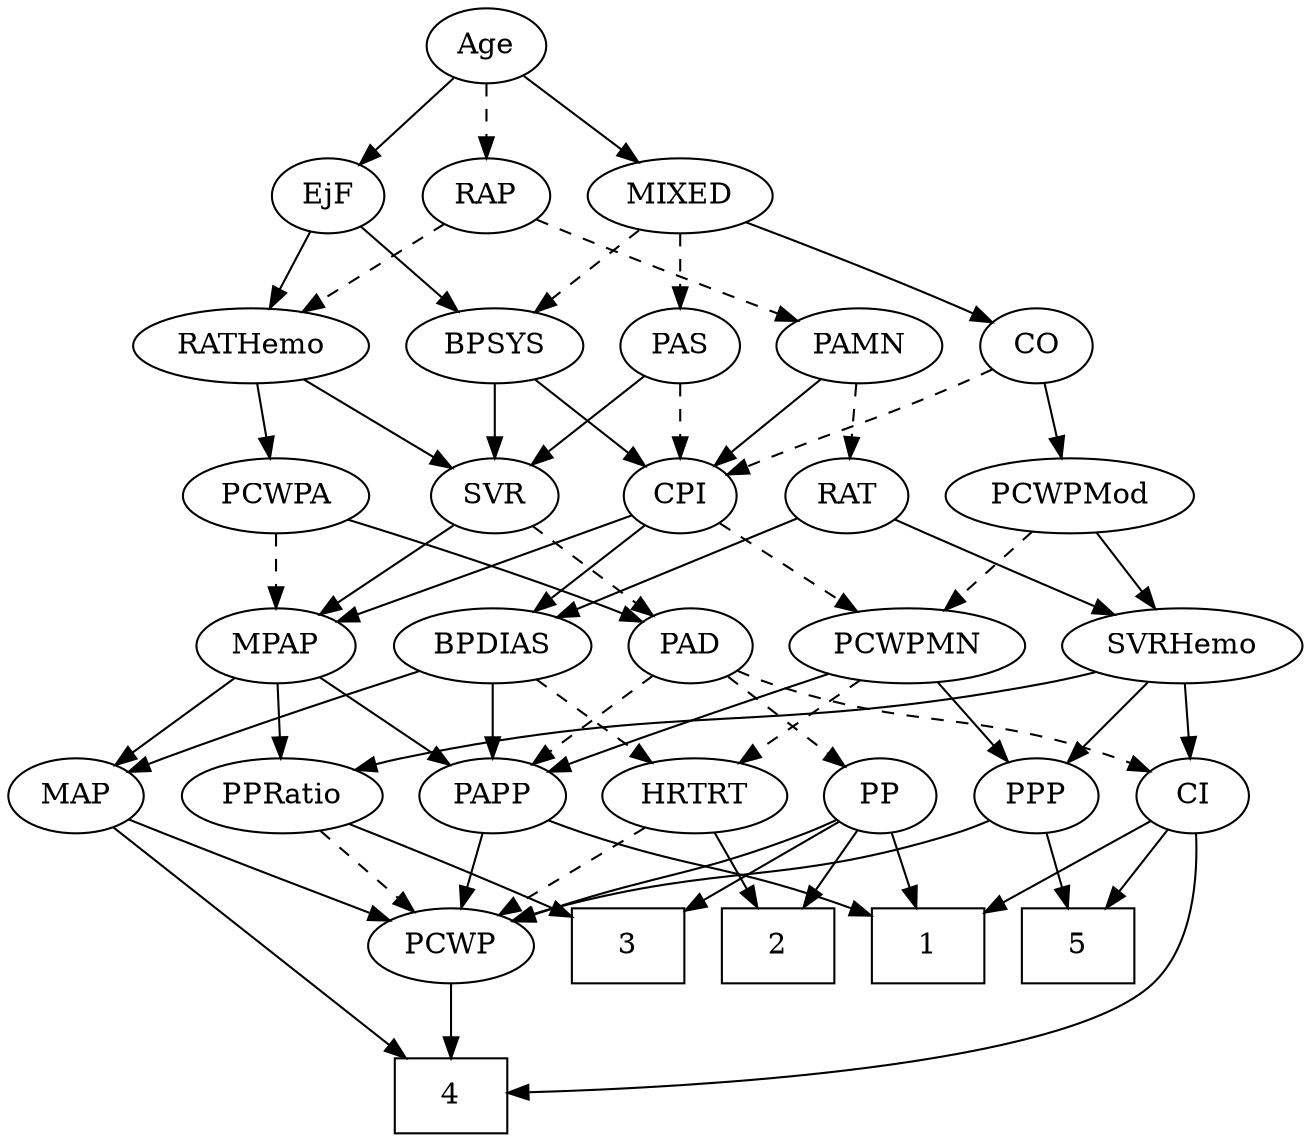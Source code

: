 strict digraph {
	graph [bb="0,0,561.59,540"];
	node [label="\N"];
	1	[height=0.5,
		pos="398.55,90",
		shape=box,
		width=0.75];
	2	[height=0.5,
		pos="326.55,90",
		shape=box,
		width=0.75];
	3	[height=0.5,
		pos="254.55,90",
		shape=box,
		width=0.75];
	4	[height=0.5,
		pos="174.55,18",
		shape=box,
		width=0.75];
	5	[height=0.5,
		pos="470.55,90",
		shape=box,
		width=0.75];
	Age	[height=0.5,
		pos="205.55,522",
		width=0.75];
	EjF	[height=0.5,
		pos="132.55,450",
		width=0.75];
	Age -> EjF	[pos="e,147.3,465.14 190.77,506.83 180.39,496.87 166.3,483.37 154.59,472.14",
		style=solid];
	RAP	[height=0.5,
		pos="205.55,450",
		width=0.77632];
	Age -> RAP	[pos="e,205.55,468.1 205.55,503.7 205.55,495.98 205.55,486.71 205.55,478.11",
		style=dashed];
	MIXED	[height=0.5,
		pos="291.55,450",
		width=1.1193];
	Age -> MIXED	[pos="e,272.93,466.16 222.13,507.5 234.29,497.61 251.05,483.96 265.05,472.56",
		style=solid];
	BPSYS	[height=0.5,
		pos="208.55,378",
		width=1.0471];
	EjF -> BPSYS	[pos="e,191.87,394.36 147.93,434.83 158.39,425.2 172.44,412.25 184.39,401.25",
		style=solid];
	RATHemo	[height=0.5,
		pos="103.55,378",
		width=1.3721];
	EjF -> RATHemo	[pos="e,110.57,395.96 125.67,432.41 122.33,424.34 118.23,414.43 114.47,405.35",
		style=solid];
	PAMN	[height=0.5,
		pos="372.55,378",
		width=1.011];
	RAP -> PAMN	[pos="e,345.01,389.82 227.78,438.59 232.63,436.38 237.75,434.08 242.55,432 273.68,418.51 309.4,404.02 335.51,393.6",
		style=dashed];
	RAP -> RATHemo	[pos="e,125.69,394.19 186.84,436.16 172.15,426.08 151.38,411.83 134.26,400.08",
		style=dashed];
	MIXED -> BPSYS	[pos="e,226.24,393.92 273.54,433.81 262.04,424.11 246.95,411.39 234.21,400.64",
		style=dashed];
	CO	[height=0.5,
		pos="453.55,378",
		width=0.75];
	MIXED -> CO	[pos="e,432.3,389.22 320.22,437.35 345.86,426.84 384.39,410.79 417.55,396 419.35,395.2 421.19,394.36 423.05,393.51",
		style=solid];
	PAS	[height=0.5,
		pos="291.55,378",
		width=0.75];
	MIXED -> PAS	[pos="e,291.55,396.1 291.55,431.7 291.55,423.98 291.55,414.71 291.55,406.11",
		style=dashed];
	MPAP	[height=0.5,
		pos="112.55,234",
		width=0.97491];
	MAP	[height=0.5,
		pos="30.547,162",
		width=0.84854];
	MPAP -> MAP	[pos="e,47.351,177.35 95.157,218.15 83.478,208.18 67.92,194.9 54.998,183.87",
		style=solid];
	PPRatio	[height=0.5,
		pos="118.55,162",
		width=1.1013];
	MPAP -> PPRatio	[pos="e,117.08,180.1 114.03,215.7 114.69,207.98 115.49,198.71 116.22,190.11",
		style=solid];
	PAPP	[height=0.5,
		pos="207.55,162",
		width=0.88464];
	MPAP -> PAPP	[pos="e,189,176.67 131.77,218.83 145.86,208.45 165.17,194.23 180.77,182.73",
		style=solid];
	CPI	[height=0.5,
		pos="291.55,306",
		width=0.75];
	BPSYS -> CPI	[pos="e,275.54,320.5 226.56,361.81 238.64,351.62 254.68,338.09 267.8,327.02",
		style=solid];
	SVR	[height=0.5,
		pos="208.55,306",
		width=0.77632];
	BPSYS -> SVR	[pos="e,208.55,324.1 208.55,359.7 208.55,351.98 208.55,342.71 208.55,334.11",
		style=solid];
	PAD	[height=0.5,
		pos="296.55,234",
		width=0.79437];
	PP	[height=0.5,
		pos="381.55,162",
		width=0.75];
	PAD -> PP	[pos="e,365.08,176.56 313.34,219.17 325.88,208.85 343.2,194.58 357.25,183.01",
		style=dashed];
	CI	[height=0.5,
		pos="525.55,162",
		width=0.75];
	PAD -> CI	[pos="e,504.92,173.66 318.77,222.2 323.88,219.96 329.34,217.75 334.55,216 401.58,193.46 422.75,203.23 489.55,180 491.46,179.34 493.4,178.6 \
495.34,177.82",
		style=dashed];
	PAD -> PAPP	[pos="e,225.57,177.18 279.39,219.5 266.47,209.34 248.52,195.23 233.8,183.65",
		style=dashed];
	CO -> CPI	[pos="e,313.96,316.55 432.3,366.77 427.47,364.5 422.35,362.14 417.55,360 379.69,343.15 369.73,340.1 331.55,324 328.87,322.87 326.1,321.7 \
323.32,320.52",
		style=dashed];
	PCWPMod	[height=0.5,
		pos="464.55,306",
		width=1.4443];
	CO -> PCWPMod	[pos="e,461.83,324.28 456.21,360.05 457.42,352.35 458.89,343.03 460.25,334.36",
		style=solid];
	PAS -> CPI	[pos="e,291.55,324.1 291.55,359.7 291.55,351.98 291.55,342.71 291.55,334.11",
		style=dashed];
	PAS -> SVR	[pos="e,224.91,320.8 275.15,363.17 263.1,353.01 246.53,339.03 232.93,327.56",
		style=solid];
	PAMN -> CPI	[pos="e,307.44,320.74 354.97,361.81 343.37,351.78 328.02,338.52 315.33,327.55",
		style=solid];
	RAT	[height=0.5,
		pos="367.55,306",
		width=0.75827];
	PAMN -> RAT	[pos="e,368.77,324.1 371.31,359.7 370.76,351.98 370.1,342.71 369.48,334.11",
		style=dashed];
	RATHemo -> SVR	[pos="e,189.67,319.59 126.33,361.81 142.46,351.06 164.16,336.59 181.22,325.22",
		style=solid];
	PCWPA	[height=0.5,
		pos="112.55,306",
		width=1.1555];
	RATHemo -> PCWPA	[pos="e,110.35,324.1 105.77,359.7 106.76,351.98 107.96,342.71 109.06,334.11",
		style=solid];
	CPI -> MPAP	[pos="e,139.71,245.62 268.88,296.13 238.78,284.36 185.26,263.43 149.34,249.39",
		style=solid];
	PCWPMN	[height=0.5,
		pos="393.55,234",
		width=1.3902];
	CPI -> PCWPMN	[pos="e,371.2,250.34 309.78,292.49 324.42,282.44 345.31,268.11 362.56,256.27",
		style=dashed];
	BPDIAS	[height=0.5,
		pos="207.55,234",
		width=1.1735];
	CPI -> BPDIAS	[pos="e,226.03,250.41 275.35,291.5 263.66,281.76 247.63,268.4 234.08,257.11",
		style=solid];
	SVRHemo	[height=0.5,
		pos="511.55,234",
		width=1.3902];
	RAT -> SVRHemo	[pos="e,483.01,248.87 388.79,294.67 411.12,283.82 446.69,266.53 473.81,253.35",
		style=solid];
	RAT -> BPDIAS	[pos="e,236.08,247.48 345.3,295.27 319.46,283.96 276.42,265.13 245.32,251.53",
		style=solid];
	SVR -> MPAP	[pos="e,131.84,249.07 190.49,291.83 176.38,281.54 156.51,267.06 140.37,255.28",
		style=solid];
	SVR -> PAD	[pos="e,279.33,248.69 225.51,291.5 238.46,281.21 256.5,266.86 271.15,255.2",
		style=dashed];
	PCWPMod -> PCWPMN	[pos="e,409.93,251.15 448.08,288.76 438.94,279.75 427.41,268.39 417.31,258.43",
		style=dashed];
	PCWPMod -> SVRHemo	[pos="e,500.16,251.96 475.69,288.41 481.28,280.08 488.18,269.8 494.43,260.49",
		style=solid];
	PCWPA -> MPAP	[pos="e,112.55,252.1 112.55,287.7 112.55,279.98 112.55,270.71 112.55,262.11",
		style=dashed];
	PCWPA -> PAD	[pos="e,274.16,245.34 144.13,294.28 173.87,284.01 219.55,267.78 258.55,252 260.62,251.16 262.74,250.28 264.87,249.38",
		style=solid];
	PPP	[height=0.5,
		pos="453.55,162",
		width=0.75];
	PCWPMN -> PPP	[pos="e,440.66,178.04 407.77,216.41 415.64,207.22 425.54,195.67 434.12,185.66",
		style=solid];
	PCWPMN -> PAPP	[pos="e,232,173.64 358.84,220.99 329.13,210.57 285.31,194.87 247.55,180 245.49,179.19 243.39,178.35 241.27,177.48",
		style=solid];
	HRTRT	[height=0.5,
		pos="296.55,162",
		width=1.1013];
	PCWPMN -> HRTRT	[pos="e,316.69,177.54 372.02,217.46 358.21,207.5 340.12,194.44 325.11,183.61",
		style=dashed];
	SVRHemo -> PPP	[pos="e,466.01,178.04 497.8,216.41 490.26,207.31 480.81,195.9 472.57,185.96",
		style=solid];
	SVRHemo -> PPRatio	[pos="e,147.44,174.36 475.26,221.59 467.8,219.51 459.96,217.52 452.55,216 327.06,190.19 291.21,209.56 166.55,180 163.41,179.26 160.19,\
178.38 156.97,177.42",
		style=solid];
	SVRHemo -> CI	[pos="e,522.13,180.1 515.01,215.7 516.55,207.98 518.4,198.71 520.12,190.11",
		style=solid];
	BPDIAS -> MAP	[pos="e,54.401,173.6 176.7,221.6 148.63,211.12 106.12,194.99 69.547,180 67.702,179.24 65.812,178.46 63.907,177.66",
		style=solid];
	BPDIAS -> PAPP	[pos="e,207.55,180.1 207.55,215.7 207.55,207.98 207.55,198.71 207.55,190.11",
		style=solid];
	BPDIAS -> HRTRT	[pos="e,277.58,177.92 226.86,217.81 239.31,208.02 255.67,195.15 269.42,184.34",
		style=dashed];
	MAP -> 4	[pos="e,156.94,36.365 45.686,146.07 70.449,121.65 119.85,72.937 149.78,43.427",
		style=solid];
	PCWP	[height=0.5,
		pos="174.55,90",
		width=0.97491];
	MAP -> PCWP	[pos="e,149.91,102.98 53.365,149.91 76.917,138.46 113.92,120.47 140.84,107.38",
		style=solid];
	PP -> 1	[pos="e,394.35,108.28 385.66,144.05 387.56,136.26 389.85,126.82 391.97,118.08",
		style=solid];
	PP -> 2	[pos="e,340,108.13 369.61,145.81 362.8,137.14 354.09,126.05 346.28,116.12",
		style=solid];
	PP -> 3	[pos="e,281.67,105.95 361.42,149.91 342.41,139.43 313.45,123.46 290.47,110.8",
		style=solid];
	PP -> PCWP	[pos="e,201.4,101.83 360.48,150.34 355.64,148.09 350.47,145.84 345.55,144 290.61,123.4 274.19,126.59 218.55,108 216.01,107.15 213.41,106.25 \
210.8,105.31",
		style=solid];
	PPP -> 5	[pos="e,466.35,108.28 457.66,144.05 459.56,136.26 461.85,126.82 463.97,118.08",
		style=solid];
	PPP -> PCWP	[pos="e,200.8,102.07 432.98,150.16 428.03,147.87 422.68,145.65 417.55,144 331.95,116.57 305.08,132.31 218.55,108 215.9,107.26 213.2,106.42 \
210.49,105.52",
		style=solid];
	PPRatio -> 3	[pos="e,227.08,105.14 143.81,148 164.7,137.25 194.63,121.84 218.11,109.75",
		style=solid];
	PPRatio -> PCWP	[pos="e,161.63,107.15 131.54,144.76 138.6,135.93 147.48,124.83 155.34,115.01",
		style=dashed];
	PCWP -> 4	[pos="e,174.55,36.104 174.55,71.697 174.55,63.983 174.55,54.712 174.55,46.112",
		style=solid];
	CI -> 1	[pos="e,425.67,105.95 505.42,149.91 486.41,139.43 457.45,123.46 434.47,110.8",
		style=solid];
	CI -> 4	[pos="e,201.57,19.511 527.15,143.88 528.01,123.67 526.03,90.492 506.55,72 464.7,32.276 289.48,22.298 211.85,19.814",
		style=solid];
	CI -> 5	[pos="e,484,108.13 513.61,145.81 506.8,137.14 498.09,126.05 490.28,116.12",
		style=solid];
	PAPP -> 1	[pos="e,371.2,104.39 231.93,150.19 237.05,148.04 242.45,145.88 247.55,144 294.96,126.55 310.86,127.32 361.66,108.08",
		style=solid];
	PAPP -> PCWP	[pos="e,182.54,107.96 199.73,144.41 195.88,136.25 191.15,126.22 186.84,117.07",
		style=solid];
	HRTRT -> 2	[pos="e,319.14,108.28 303.81,144.05 307.22,136.09 311.37,126.41 315.19,117.51",
		style=solid];
	HRTRT -> PCWP	[pos="e,197.17,103.98 273.02,147.5 253.96,136.57 226.93,121.06 206.01,109.05",
		style=dashed];
}
